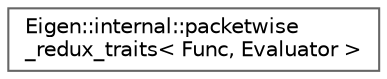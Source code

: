 digraph "Graphical Class Hierarchy"
{
 // LATEX_PDF_SIZE
  bgcolor="transparent";
  edge [fontname=Helvetica,fontsize=10,labelfontname=Helvetica,labelfontsize=10];
  node [fontname=Helvetica,fontsize=10,shape=box,height=0.2,width=0.4];
  rankdir="LR";
  Node0 [id="Node000000",label="Eigen::internal::packetwise\l_redux_traits\< Func, Evaluator \>",height=0.2,width=0.4,color="grey40", fillcolor="white", style="filled",URL="$structEigen_1_1internal_1_1packetwise__redux__traits.html",tooltip=" "];
}
